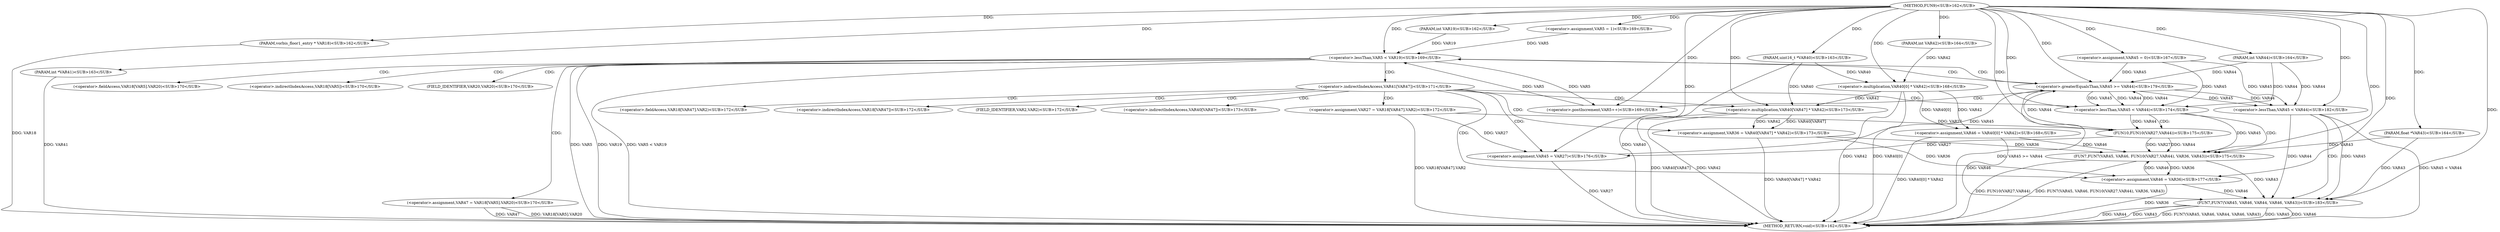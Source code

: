 
digraph "FUN9" {  

"14279" [label = "(METHOD,FUN9)<SUB>162</SUB>" ]

"14377" [label = "(METHOD_RETURN,void)<SUB>162</SUB>" ]

"14280" [label = "(PARAM,vorbis_floor1_entry * VAR18)<SUB>162</SUB>" ]

"14281" [label = "(PARAM,int VAR19)<SUB>162</SUB>" ]

"14282" [label = "(PARAM,uint16_t *VAR40)<SUB>163</SUB>" ]

"14283" [label = "(PARAM,int *VAR41)<SUB>163</SUB>" ]

"14284" [label = "(PARAM,int VAR42)<SUB>164</SUB>" ]

"14285" [label = "(PARAM,float *VAR43)<SUB>164</SUB>" ]

"14286" [label = "(PARAM,int VAR44)<SUB>164</SUB>" ]

"14291" [label = "(&lt;operator&gt;.assignment,VAR45 = 0)<SUB>167</SUB>" ]

"14294" [label = "(&lt;operator&gt;.assignment,VAR46 = VAR40[0] * VAR42)<SUB>168</SUB>" ]

"14306" [label = "(&lt;operator&gt;.lessThan,VAR5 &lt; VAR19)<SUB>169</SUB>" ]

"14309" [label = "(&lt;operator&gt;.postIncrement,VAR5++)<SUB>169</SUB>" ]

"14367" [label = "(&lt;operator&gt;.lessThan,VAR45 &lt; VAR44)<SUB>182</SUB>" ]

"14296" [label = "(&lt;operator&gt;.multiplication,VAR40[0] * VAR42)<SUB>168</SUB>" ]

"14303" [label = "(&lt;operator&gt;.assignment,VAR5 = 1)<SUB>169</SUB>" ]

"14313" [label = "(&lt;operator&gt;.assignment,VAR47 = VAR18[VAR5].VAR20)<SUB>170</SUB>" ]

"14371" [label = "(FUN7,FUN7(VAR45, VAR46, VAR44, VAR46, VAR43))<SUB>183</SUB>" ]

"14361" [label = "(&lt;operator&gt;.greaterEqualsThan,VAR45 &gt;= VAR44)<SUB>179</SUB>" ]

"14326" [label = "(&lt;operator&gt;.assignment,VAR27 = VAR18[VAR47].VAR2)<SUB>172</SUB>" ]

"14334" [label = "(&lt;operator&gt;.assignment,VAR36 = VAR40[VAR47] * VAR42)<SUB>173</SUB>" ]

"14354" [label = "(&lt;operator&gt;.assignment,VAR45 = VAR27)<SUB>176</SUB>" ]

"14357" [label = "(&lt;operator&gt;.assignment,VAR46 = VAR36)<SUB>177</SUB>" ]

"14342" [label = "(&lt;operator&gt;.lessThan,VAR45 &lt; VAR44)<SUB>174</SUB>" ]

"14336" [label = "(&lt;operator&gt;.multiplication,VAR40[VAR47] * VAR42)<SUB>173</SUB>" ]

"14346" [label = "(FUN7,FUN7(VAR45, VAR46, FUN10(VAR27,VAR44), VAR36, VAR43))<SUB>175</SUB>" ]

"14349" [label = "(FUN10,FUN10(VAR27,VAR44))<SUB>175</SUB>" ]

"14315" [label = "(&lt;operator&gt;.fieldAccess,VAR18[VAR5].VAR20)<SUB>170</SUB>" ]

"14321" [label = "(&lt;operator&gt;.indirectIndexAccess,VAR41[VAR47])<SUB>171</SUB>" ]

"14316" [label = "(&lt;operator&gt;.indirectIndexAccess,VAR18[VAR5])<SUB>170</SUB>" ]

"14319" [label = "(FIELD_IDENTIFIER,VAR20,VAR20)<SUB>170</SUB>" ]

"14328" [label = "(&lt;operator&gt;.fieldAccess,VAR18[VAR47].VAR2)<SUB>172</SUB>" ]

"14329" [label = "(&lt;operator&gt;.indirectIndexAccess,VAR18[VAR47])<SUB>172</SUB>" ]

"14332" [label = "(FIELD_IDENTIFIER,VAR2,VAR2)<SUB>172</SUB>" ]

"14337" [label = "(&lt;operator&gt;.indirectIndexAccess,VAR40[VAR47])<SUB>173</SUB>" ]

  "14280" -> "14377"  [ label = "DDG: VAR18"] 

  "14282" -> "14377"  [ label = "DDG: VAR40"] 

  "14283" -> "14377"  [ label = "DDG: VAR41"] 

  "14296" -> "14377"  [ label = "DDG: VAR40[0]"] 

  "14296" -> "14377"  [ label = "DDG: VAR42"] 

  "14294" -> "14377"  [ label = "DDG: VAR40[0] * VAR42"] 

  "14306" -> "14377"  [ label = "DDG: VAR5"] 

  "14306" -> "14377"  [ label = "DDG: VAR19"] 

  "14306" -> "14377"  [ label = "DDG: VAR5 &lt; VAR19"] 

  "14313" -> "14377"  [ label = "DDG: VAR47"] 

  "14313" -> "14377"  [ label = "DDG: VAR18[VAR5].VAR20"] 

  "14326" -> "14377"  [ label = "DDG: VAR18[VAR47].VAR2"] 

  "14336" -> "14377"  [ label = "DDG: VAR40[VAR47]"] 

  "14336" -> "14377"  [ label = "DDG: VAR42"] 

  "14334" -> "14377"  [ label = "DDG: VAR40[VAR47] * VAR42"] 

  "14346" -> "14377"  [ label = "DDG: FUN10(VAR27,VAR44)"] 

  "14346" -> "14377"  [ label = "DDG: FUN7(VAR45, VAR46, FUN10(VAR27,VAR44), VAR36, VAR43)"] 

  "14354" -> "14377"  [ label = "DDG: VAR27"] 

  "14357" -> "14377"  [ label = "DDG: VAR36"] 

  "14361" -> "14377"  [ label = "DDG: VAR45 &gt;= VAR44"] 

  "14367" -> "14377"  [ label = "DDG: VAR45 &lt; VAR44"] 

  "14371" -> "14377"  [ label = "DDG: VAR45"] 

  "14371" -> "14377"  [ label = "DDG: VAR46"] 

  "14371" -> "14377"  [ label = "DDG: VAR44"] 

  "14371" -> "14377"  [ label = "DDG: VAR43"] 

  "14371" -> "14377"  [ label = "DDG: FUN7(VAR45, VAR46, VAR44, VAR46, VAR43)"] 

  "14279" -> "14280"  [ label = "DDG: "] 

  "14279" -> "14281"  [ label = "DDG: "] 

  "14279" -> "14282"  [ label = "DDG: "] 

  "14279" -> "14283"  [ label = "DDG: "] 

  "14279" -> "14284"  [ label = "DDG: "] 

  "14279" -> "14285"  [ label = "DDG: "] 

  "14279" -> "14286"  [ label = "DDG: "] 

  "14279" -> "14291"  [ label = "DDG: "] 

  "14296" -> "14294"  [ label = "DDG: VAR40[0]"] 

  "14296" -> "14294"  [ label = "DDG: VAR42"] 

  "14282" -> "14296"  [ label = "DDG: VAR40"] 

  "14284" -> "14296"  [ label = "DDG: VAR42"] 

  "14279" -> "14296"  [ label = "DDG: "] 

  "14279" -> "14303"  [ label = "DDG: "] 

  "14303" -> "14306"  [ label = "DDG: VAR5"] 

  "14309" -> "14306"  [ label = "DDG: VAR5"] 

  "14279" -> "14306"  [ label = "DDG: "] 

  "14281" -> "14306"  [ label = "DDG: VAR19"] 

  "14306" -> "14309"  [ label = "DDG: VAR5"] 

  "14279" -> "14309"  [ label = "DDG: "] 

  "14291" -> "14367"  [ label = "DDG: VAR45"] 

  "14361" -> "14367"  [ label = "DDG: VAR45"] 

  "14279" -> "14367"  [ label = "DDG: "] 

  "14286" -> "14367"  [ label = "DDG: VAR44"] 

  "14361" -> "14367"  [ label = "DDG: VAR44"] 

  "14367" -> "14371"  [ label = "DDG: VAR45"] 

  "14279" -> "14371"  [ label = "DDG: "] 

  "14294" -> "14371"  [ label = "DDG: VAR46"] 

  "14357" -> "14371"  [ label = "DDG: VAR46"] 

  "14367" -> "14371"  [ label = "DDG: VAR44"] 

  "14285" -> "14371"  [ label = "DDG: VAR43"] 

  "14346" -> "14371"  [ label = "DDG: VAR43"] 

  "14336" -> "14334"  [ label = "DDG: VAR40[VAR47]"] 

  "14336" -> "14334"  [ label = "DDG: VAR42"] 

  "14326" -> "14354"  [ label = "DDG: VAR27"] 

  "14349" -> "14354"  [ label = "DDG: VAR27"] 

  "14279" -> "14354"  [ label = "DDG: "] 

  "14334" -> "14357"  [ label = "DDG: VAR36"] 

  "14346" -> "14357"  [ label = "DDG: VAR36"] 

  "14279" -> "14357"  [ label = "DDG: "] 

  "14291" -> "14361"  [ label = "DDG: VAR45"] 

  "14354" -> "14361"  [ label = "DDG: VAR45"] 

  "14279" -> "14361"  [ label = "DDG: "] 

  "14286" -> "14361"  [ label = "DDG: VAR44"] 

  "14342" -> "14361"  [ label = "DDG: VAR44"] 

  "14349" -> "14361"  [ label = "DDG: VAR44"] 

  "14282" -> "14336"  [ label = "DDG: VAR40"] 

  "14296" -> "14336"  [ label = "DDG: VAR42"] 

  "14279" -> "14336"  [ label = "DDG: "] 

  "14291" -> "14342"  [ label = "DDG: VAR45"] 

  "14361" -> "14342"  [ label = "DDG: VAR45"] 

  "14279" -> "14342"  [ label = "DDG: "] 

  "14286" -> "14342"  [ label = "DDG: VAR44"] 

  "14361" -> "14342"  [ label = "DDG: VAR44"] 

  "14342" -> "14346"  [ label = "DDG: VAR45"] 

  "14279" -> "14346"  [ label = "DDG: "] 

  "14294" -> "14346"  [ label = "DDG: VAR46"] 

  "14357" -> "14346"  [ label = "DDG: VAR46"] 

  "14349" -> "14346"  [ label = "DDG: VAR27"] 

  "14349" -> "14346"  [ label = "DDG: VAR44"] 

  "14334" -> "14346"  [ label = "DDG: VAR36"] 

  "14285" -> "14346"  [ label = "DDG: VAR43"] 

  "14326" -> "14349"  [ label = "DDG: VAR27"] 

  "14279" -> "14349"  [ label = "DDG: "] 

  "14342" -> "14349"  [ label = "DDG: VAR44"] 

  "14306" -> "14315"  [ label = "CDG: "] 

  "14306" -> "14319"  [ label = "CDG: "] 

  "14306" -> "14316"  [ label = "CDG: "] 

  "14306" -> "14313"  [ label = "CDG: "] 

  "14306" -> "14361"  [ label = "CDG: "] 

  "14306" -> "14321"  [ label = "CDG: "] 

  "14367" -> "14371"  [ label = "CDG: "] 

  "14321" -> "14326"  [ label = "CDG: "] 

  "14321" -> "14357"  [ label = "CDG: "] 

  "14321" -> "14354"  [ label = "CDG: "] 

  "14321" -> "14332"  [ label = "CDG: "] 

  "14321" -> "14337"  [ label = "CDG: "] 

  "14321" -> "14336"  [ label = "CDG: "] 

  "14321" -> "14334"  [ label = "CDG: "] 

  "14321" -> "14328"  [ label = "CDG: "] 

  "14321" -> "14329"  [ label = "CDG: "] 

  "14321" -> "14342"  [ label = "CDG: "] 

  "14361" -> "14309"  [ label = "CDG: "] 

  "14361" -> "14306"  [ label = "CDG: "] 

  "14342" -> "14349"  [ label = "CDG: "] 

  "14342" -> "14346"  [ label = "CDG: "] 

}